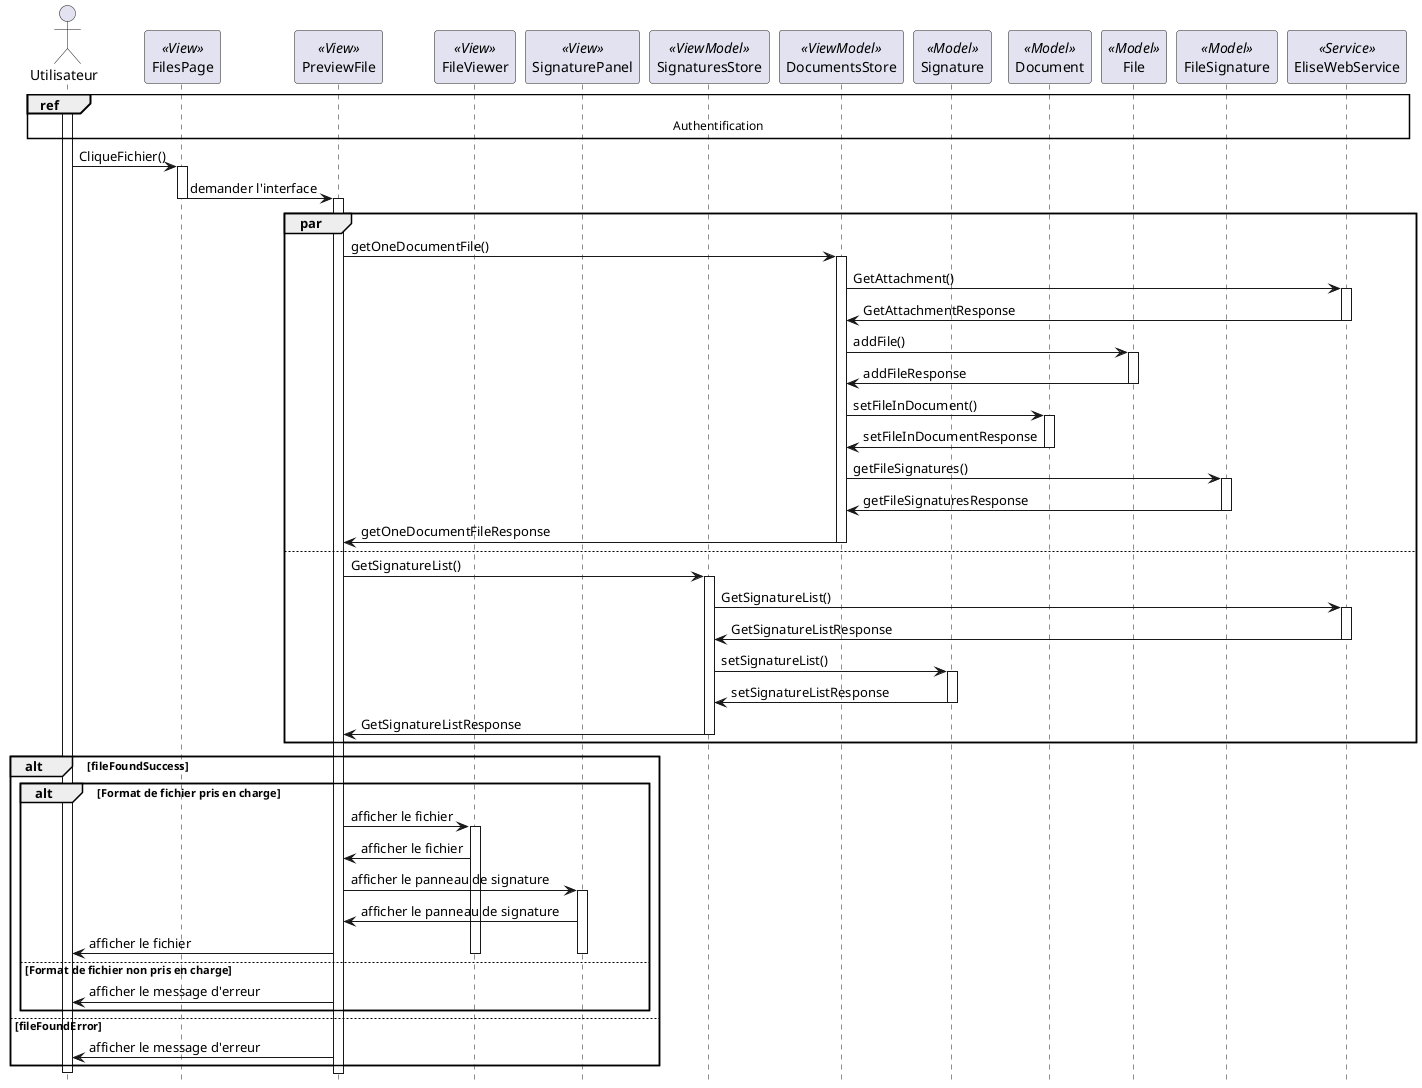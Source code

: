 @startuml sequence_view_file

hide footbox


actor "Utilisateur" as user
participant "FilesPage" as filespage << View >>
participant "PreviewFile" as previewfile << View >>
participant "FileViewer" as fileviewer << View >>
participant "SignaturePanel" as signaturepanel << View >>
participant "SignaturesStore" as signaturesstore << ViewModel >>
participant "DocumentsStore" as documentsstore << ViewModel >>
participant "Signature" as signature << Model >>
participant "Document" as document << Model >>
participant "File" as file << Model >>
participant "FileSignature" as filesignature << Model >>
participant "EliseWebService" as elisewebservice << Service >>




ref over user, filespage, previewfile,fileviewer,signaturepanel,signaturesstore,documentsstore,signature,document,file,filesignature,elisewebservice : Authentification
activate user
user -> filespage : CliqueFichier()
activate filespage
filespage -> previewfile : demander l'interface
deactivate filespage
activate previewfile
par 
previewfile -> documentsstore : getOneDocumentFile()
activate documentsstore
documentsstore -> elisewebservice : GetAttachment()
activate elisewebservice
elisewebservice -> documentsstore : GetAttachmentResponse
deactivate elisewebservice
documentsstore -> file : addFile()
activate file
file -> documentsstore : addFileResponse
deactivate file
documentsstore -> document : setFileInDocument()
activate document
document -> documentsstore : setFileInDocumentResponse
deactivate document
documentsstore -> filesignature : getFileSignatures()
activate filesignature
filesignature -> documentsstore : getFileSignaturesResponse
deactivate filesignature
documentsstore -> previewfile : getOneDocumentFileResponse
deactivate documentsstore

else
previewfile -> signaturesstore : GetSignatureList()
activate signaturesstore
signaturesstore -> elisewebservice : GetSignatureList()
activate elisewebservice
elisewebservice -> signaturesstore : GetSignatureListResponse
deactivate elisewebservice
signaturesstore -> signature : setSignatureList()
activate signature
signature -> signaturesstore : setSignatureListResponse
deactivate signature
signaturesstore -> previewfile : GetSignatureListResponse
deactivate signaturesstore
end par

alt fileFoundSuccess
  alt Format de fichier pris en charge
    previewfile -> fileviewer : afficher le fichier
    activate fileviewer
    fileviewer -> previewfile : afficher le fichier
    previewfile -> signaturepanel : afficher le panneau de signature
    activate signaturepanel
    signaturepanel -> previewfile : afficher le panneau de signature
    previewfile -> user : afficher le fichier
    deactivate signaturepanel
    deactivate fileviewer
  else Format de fichier non pris en charge
    previewfile -> user : afficher le message d'erreur
  end
else fileFoundError
previewfile -> user : afficher le message d'erreur
end


deactivate user